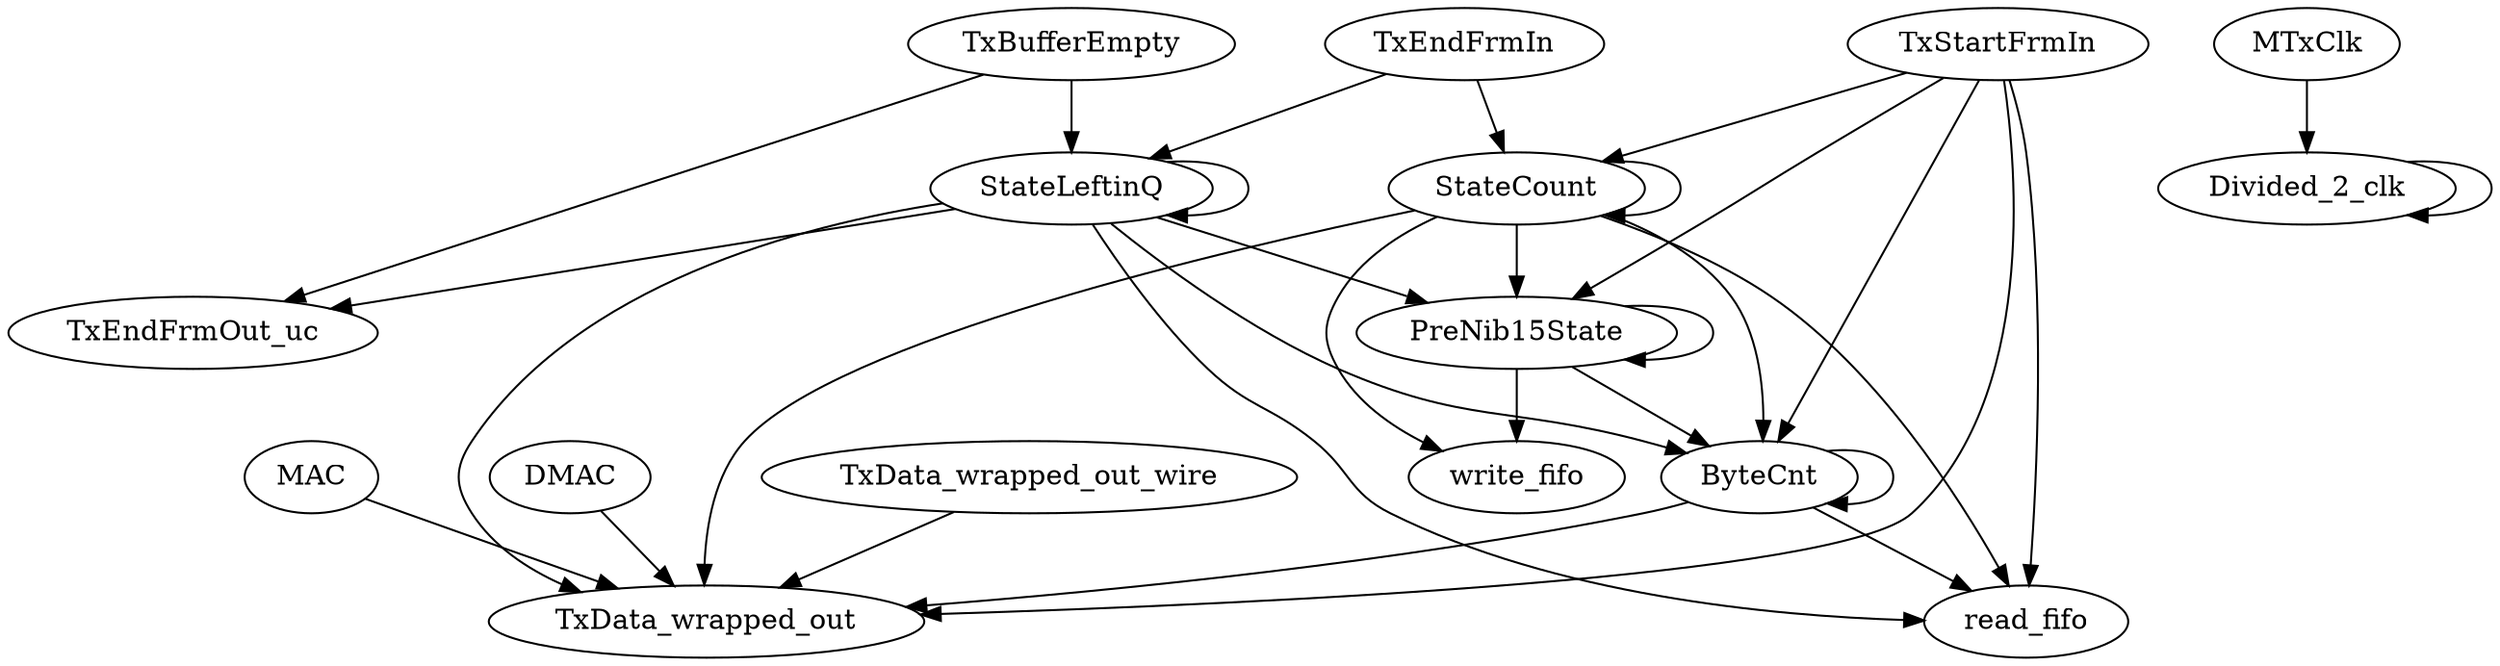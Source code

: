 digraph "" {
	DMAC -> TxData_wrapped_out	 [weight=6.0];
	StateLeftinQ -> read_fifo	 [weight=14.0];
	StateLeftinQ -> StateLeftinQ	 [weight=2.0];
	StateLeftinQ -> TxEndFrmOut_uc	 [weight=1.0];
	StateLeftinQ -> PreNib15State	 [weight=1.0];
	StateLeftinQ -> TxData_wrapped_out	 [weight=14.0];
	StateLeftinQ -> ByteCnt	 [weight=1.0];
	TxBufferEmpty -> StateLeftinQ	 [weight=2.0];
	TxBufferEmpty -> TxEndFrmOut_uc	 [weight=1.0];
	StateCount -> read_fifo	 [weight=14.0];
	StateCount -> StateCount	 [weight=2.0];
	StateCount -> PreNib15State	 [weight=2.0];
	StateCount -> TxData_wrapped_out	 [weight=14.0];
	StateCount -> ByteCnt	 [weight=2.0];
	StateCount -> write_fifo	 [weight=2.0];
	TxStartFrmIn -> read_fifo	 [weight=14.0];
	TxStartFrmIn -> StateCount	 [weight=2.0];
	TxStartFrmIn -> PreNib15State	 [weight=1.0];
	TxStartFrmIn -> TxData_wrapped_out	 [weight=14.0];
	TxStartFrmIn -> ByteCnt	 [weight=1.0];
	MTxClk -> Divided_2_clk	 [weight=1.0];
	TxEndFrmIn -> StateLeftinQ	 [weight=2.0];
	TxEndFrmIn -> StateCount	 [weight=2.0];
	MAC -> TxData_wrapped_out	 [weight=6.0];
	PreNib15State -> PreNib15State	 [weight=1.0];
	PreNib15State -> ByteCnt	 [weight=1.0];
	PreNib15State -> write_fifo	 [weight=2.0];
	Divided_2_clk -> Divided_2_clk	 [weight=1.0];
	ByteCnt -> read_fifo	 [weight=13.0];
	ByteCnt -> TxData_wrapped_out	 [weight=13.0];
	ByteCnt -> ByteCnt	 [weight=1.0];
	TxData_wrapped_out_wire -> TxData_wrapped_out	 [weight=1.0];
}
